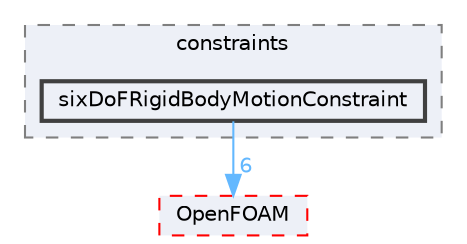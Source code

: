 digraph "src/sixDoFRigidBodyMotion/sixDoFRigidBodyMotion/constraints/sixDoFRigidBodyMotionConstraint"
{
 // LATEX_PDF_SIZE
  bgcolor="transparent";
  edge [fontname=Helvetica,fontsize=10,labelfontname=Helvetica,labelfontsize=10];
  node [fontname=Helvetica,fontsize=10,shape=box,height=0.2,width=0.4];
  compound=true
  subgraph clusterdir_a3fa1b3e93b4dbff76eabd3f1d052245 {
    graph [ bgcolor="#edf0f7", pencolor="grey50", label="constraints", fontname=Helvetica,fontsize=10 style="filled,dashed", URL="dir_a3fa1b3e93b4dbff76eabd3f1d052245.html",tooltip=""]
  dir_891fd279f962f2a32e570146a8fe449d [label="sixDoFRigidBodyMotionConstraint", fillcolor="#edf0f7", color="grey25", style="filled,bold", URL="dir_891fd279f962f2a32e570146a8fe449d.html",tooltip=""];
  }
  dir_c5473ff19b20e6ec4dfe5c310b3778a8 [label="OpenFOAM", fillcolor="#edf0f7", color="red", style="filled,dashed", URL="dir_c5473ff19b20e6ec4dfe5c310b3778a8.html",tooltip=""];
  dir_891fd279f962f2a32e570146a8fe449d->dir_c5473ff19b20e6ec4dfe5c310b3778a8 [headlabel="6", labeldistance=1.5 headhref="dir_003564_002695.html" href="dir_003564_002695.html" color="steelblue1" fontcolor="steelblue1"];
}
